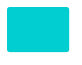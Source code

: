 @startuml

skinparam ClassBackgroundColor #DarkTurquoise
skinparam ClassFontColor #DarkTurquoise
skinparam ClassBorderColor #DarkTurquoise

skinparam ClassStereotypeFontSize 0
skinparam CircledCharacterFontSize 0
skinparam CircledCharacterRadius 0
skinparam ClassBorderThickness 0
skinparam Shadowing false

class Dummy

@enduml